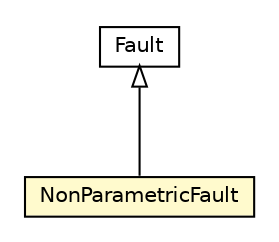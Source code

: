 #!/usr/local/bin/dot
#
# Class diagram 
# Generated by UMLGraph version R5_6-24-gf6e263 (http://www.umlgraph.org/)
#

digraph G {
	edge [fontname="Helvetica",fontsize=10,labelfontname="Helvetica",labelfontsize=10];
	node [fontname="Helvetica",fontsize=10,shape=plaintext];
	nodesep=0.25;
	ranksep=0.5;
	// org.universAAL.ontology.dependability.NonParametricFault
	c259327 [label=<<table title="org.universAAL.ontology.dependability.NonParametricFault" border="0" cellborder="1" cellspacing="0" cellpadding="2" port="p" bgcolor="lemonChiffon" href="./NonParametricFault.html">
		<tr><td><table border="0" cellspacing="0" cellpadding="1">
<tr><td align="center" balign="center"> NonParametricFault </td></tr>
		</table></td></tr>
		</table>>, URL="./NonParametricFault.html", fontname="Helvetica", fontcolor="black", fontsize=10.0];
	// org.universAAL.ontology.dependability.Fault
	c259351 [label=<<table title="org.universAAL.ontology.dependability.Fault" border="0" cellborder="1" cellspacing="0" cellpadding="2" port="p" href="./Fault.html">
		<tr><td><table border="0" cellspacing="0" cellpadding="1">
<tr><td align="center" balign="center"> Fault </td></tr>
		</table></td></tr>
		</table>>, URL="./Fault.html", fontname="Helvetica", fontcolor="black", fontsize=10.0];
	//org.universAAL.ontology.dependability.NonParametricFault extends org.universAAL.ontology.dependability.Fault
	c259351:p -> c259327:p [dir=back,arrowtail=empty];
}

